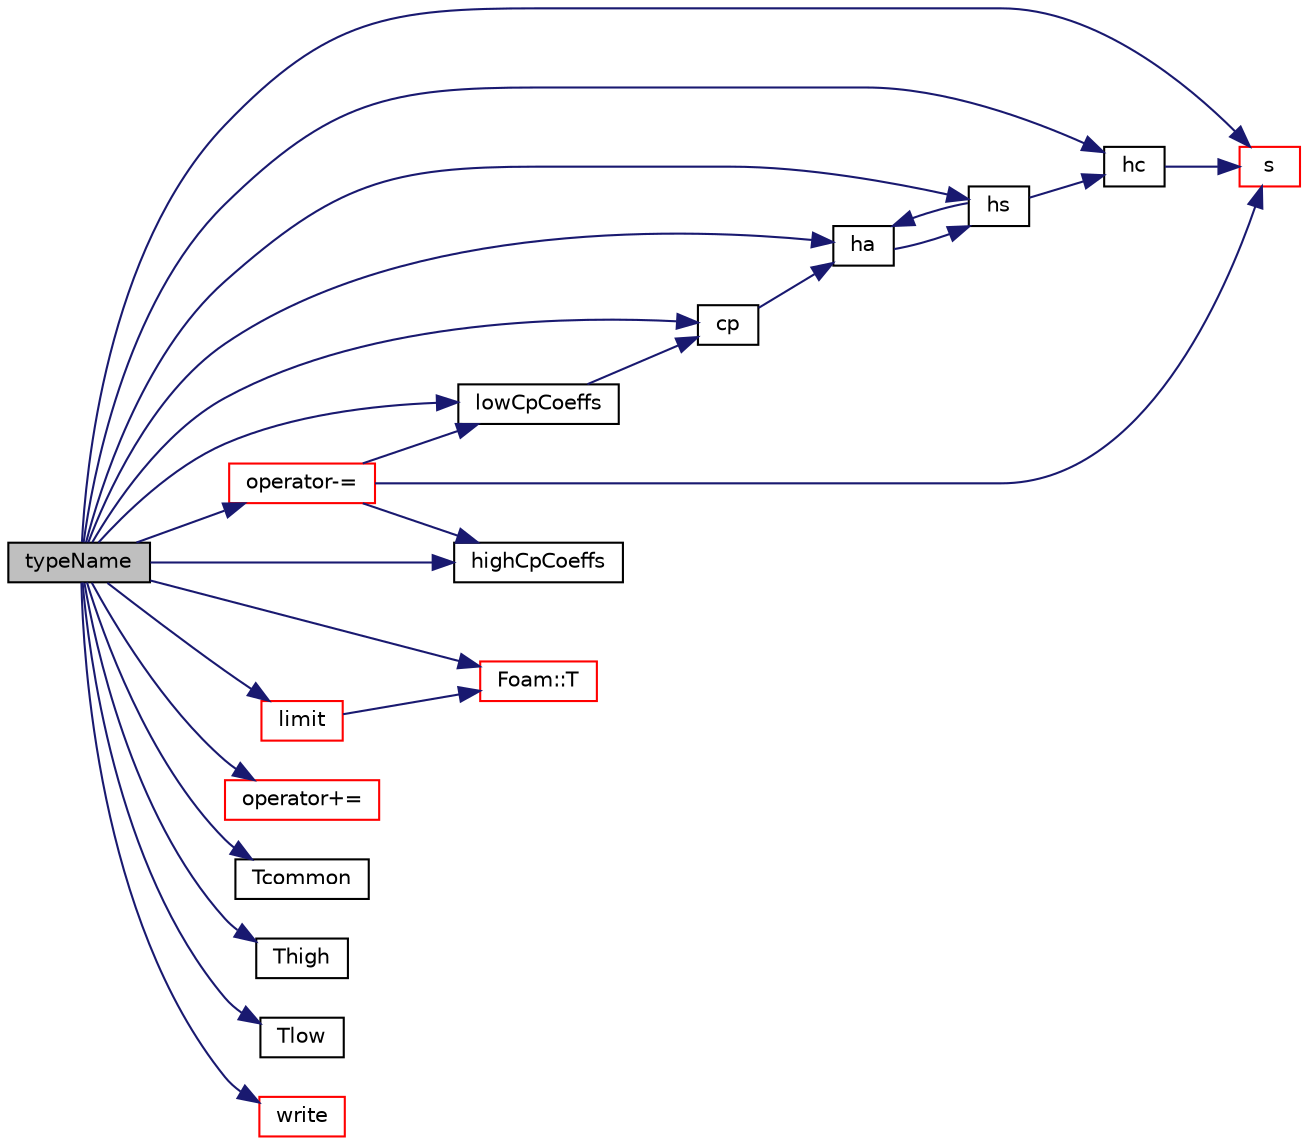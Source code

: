 digraph "typeName"
{
  bgcolor="transparent";
  edge [fontname="Helvetica",fontsize="10",labelfontname="Helvetica",labelfontsize="10"];
  node [fontname="Helvetica",fontsize="10",shape=record];
  rankdir="LR";
  Node1 [label="typeName",height=0.2,width=0.4,color="black", fillcolor="grey75", style="filled", fontcolor="black"];
  Node1 -> Node2 [color="midnightblue",fontsize="10",style="solid",fontname="Helvetica"];
  Node2 [label="cp",height=0.2,width=0.4,color="black",URL="$a01236.html#ad34fc523196eb59f189c7538bd76adda",tooltip="Heat capacity at constant pressure [J/(kmol K)]. "];
  Node2 -> Node3 [color="midnightblue",fontsize="10",style="solid",fontname="Helvetica"];
  Node3 [label="ha",height=0.2,width=0.4,color="black",URL="$a01236.html#a190aa728dba4ea87884e38be8bc27c40",tooltip="Absolute Enthalpy [J/kmol]. "];
  Node3 -> Node4 [color="midnightblue",fontsize="10",style="solid",fontname="Helvetica"];
  Node4 [label="hs",height=0.2,width=0.4,color="black",URL="$a01236.html#a856fc5068853e4f8d58cb908fc57efa9",tooltip="Sensible enthalpy [J/kmol]. "];
  Node4 -> Node3 [color="midnightblue",fontsize="10",style="solid",fontname="Helvetica"];
  Node4 -> Node5 [color="midnightblue",fontsize="10",style="solid",fontname="Helvetica"];
  Node5 [label="hc",height=0.2,width=0.4,color="black",URL="$a01236.html#ae030133efa83305b374f46cf58d4dc1a",tooltip="Chemical enthalpy [J/kmol]. "];
  Node5 -> Node6 [color="midnightblue",fontsize="10",style="solid",fontname="Helvetica"];
  Node6 [label="s",height=0.2,width=0.4,color="red",URL="$a01236.html#a592e05944bb9b03fab6cc8bd7f670090",tooltip="Entropy [J/(kmol K)]. "];
  Node1 -> Node3 [color="midnightblue",fontsize="10",style="solid",fontname="Helvetica"];
  Node1 -> Node5 [color="midnightblue",fontsize="10",style="solid",fontname="Helvetica"];
  Node1 -> Node7 [color="midnightblue",fontsize="10",style="solid",fontname="Helvetica"];
  Node7 [label="highCpCoeffs",height=0.2,width=0.4,color="black",URL="$a01236.html#adc8621c8be45428e1ec44ec907f52467",tooltip="Return const access to the high temperature poly coefficients. "];
  Node1 -> Node4 [color="midnightblue",fontsize="10",style="solid",fontname="Helvetica"];
  Node1 -> Node8 [color="midnightblue",fontsize="10",style="solid",fontname="Helvetica"];
  Node8 [label="limit",height=0.2,width=0.4,color="red",URL="$a01236.html#a36e7570f038b06ddc70de8f5c97f9be0",tooltip="Limit the temperature to be in the range Tlow_ to Thigh_. "];
  Node8 -> Node9 [color="midnightblue",fontsize="10",style="solid",fontname="Helvetica"];
  Node9 [label="Foam::T",height=0.2,width=0.4,color="red",URL="$a10974.html#ae57fda0abb14bb0944947c463c6e09d4"];
  Node1 -> Node10 [color="midnightblue",fontsize="10",style="solid",fontname="Helvetica"];
  Node10 [label="lowCpCoeffs",height=0.2,width=0.4,color="black",URL="$a01236.html#a803c19a0b8a28d6f9519daba0be24fb4",tooltip="Return const access to the low temperature poly coefficients. "];
  Node10 -> Node2 [color="midnightblue",fontsize="10",style="solid",fontname="Helvetica"];
  Node1 -> Node11 [color="midnightblue",fontsize="10",style="solid",fontname="Helvetica"];
  Node11 [label="operator+=",height=0.2,width=0.4,color="red",URL="$a01236.html#af0306f4b29cac7ce5c566452f2650d52"];
  Node1 -> Node12 [color="midnightblue",fontsize="10",style="solid",fontname="Helvetica"];
  Node12 [label="operator-=",height=0.2,width=0.4,color="red",URL="$a01236.html#a106463e36ba9193a64f372d6aa64b5ca"];
  Node12 -> Node7 [color="midnightblue",fontsize="10",style="solid",fontname="Helvetica"];
  Node12 -> Node10 [color="midnightblue",fontsize="10",style="solid",fontname="Helvetica"];
  Node12 -> Node6 [color="midnightblue",fontsize="10",style="solid",fontname="Helvetica"];
  Node1 -> Node6 [color="midnightblue",fontsize="10",style="solid",fontname="Helvetica"];
  Node1 -> Node9 [color="midnightblue",fontsize="10",style="solid",fontname="Helvetica"];
  Node1 -> Node13 [color="midnightblue",fontsize="10",style="solid",fontname="Helvetica"];
  Node13 [label="Tcommon",height=0.2,width=0.4,color="black",URL="$a01236.html#ad4042ab7120e94bf59a926d22e48b10d",tooltip="Return const access to the common temperature. "];
  Node1 -> Node14 [color="midnightblue",fontsize="10",style="solid",fontname="Helvetica"];
  Node14 [label="Thigh",height=0.2,width=0.4,color="black",URL="$a01236.html#a813ec936f36b14fb76892e1640aa92cd",tooltip="Return const access to the high temperature limit. "];
  Node1 -> Node15 [color="midnightblue",fontsize="10",style="solid",fontname="Helvetica"];
  Node15 [label="Tlow",height=0.2,width=0.4,color="black",URL="$a01236.html#a72bd305eaec13eeab2962b8bfc6d525e",tooltip="Return const access to the low temperature limit. "];
  Node1 -> Node16 [color="midnightblue",fontsize="10",style="solid",fontname="Helvetica"];
  Node16 [label="write",height=0.2,width=0.4,color="red",URL="$a01236.html#a4bc86b48333705e13add9de0db8eebd3",tooltip="Write to Ostream. "];
}
